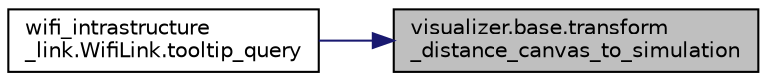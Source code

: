 digraph "visualizer.base.transform_distance_canvas_to_simulation"
{
 // LATEX_PDF_SIZE
  edge [fontname="Helvetica",fontsize="10",labelfontname="Helvetica",labelfontsize="10"];
  node [fontname="Helvetica",fontsize="10",shape=record];
  rankdir="RL";
  Node1 [label="visualizer.base.transform\l_distance_canvas_to_simulation",height=0.2,width=0.4,color="black", fillcolor="grey75", style="filled", fontcolor="black",tooltip=" "];
  Node1 -> Node2 [dir="back",color="midnightblue",fontsize="10",style="solid",fontname="Helvetica"];
  Node2 [label="wifi_intrastructure\l_link.WifiLink.tooltip_query",height=0.2,width=0.4,color="black", fillcolor="white", style="filled",URL="$classwifi__intrastructure__link_1_1_wifi_link.html#aaaf0fda961dcb052074065345d2124de",tooltip="Destroy function."];
}

